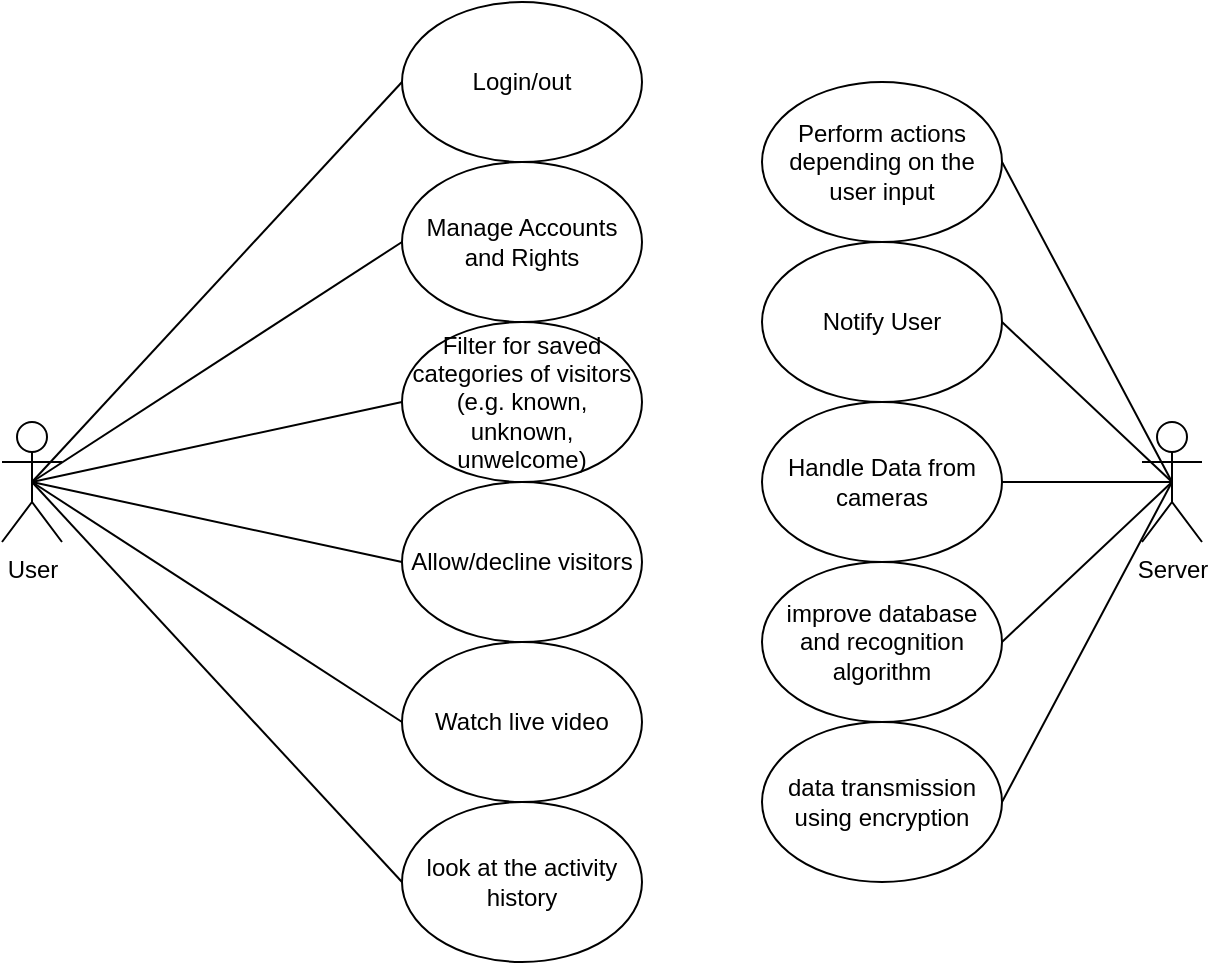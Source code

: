 <mxfile version="13.8.0" type="github">
  <diagram id="bYf_z_Dx9YxHH0gDHYE4" name="Page-1">
    <mxGraphModel dx="1955" dy="896" grid="1" gridSize="10" guides="1" tooltips="1" connect="1" arrows="1" fold="1" page="1" pageScale="1" pageWidth="827" pageHeight="1169" math="0" shadow="0">
      <root>
        <mxCell id="0" />
        <mxCell id="1" parent="0" />
        <mxCell id="KXQqL6VoU0fM70NLtaIS-1" value="Server" style="shape=umlActor;verticalLabelPosition=bottom;verticalAlign=top;html=1;outlineConnect=0;" vertex="1" parent="1">
          <mxGeometry x="690" y="290" width="30" height="60" as="geometry" />
        </mxCell>
        <mxCell id="KXQqL6VoU0fM70NLtaIS-3" value="Login/out" style="ellipse;whiteSpace=wrap;html=1;" vertex="1" parent="1">
          <mxGeometry x="320" y="80" width="120" height="80" as="geometry" />
        </mxCell>
        <mxCell id="KXQqL6VoU0fM70NLtaIS-4" value="Manage Accounts and Rights" style="ellipse;whiteSpace=wrap;html=1;" vertex="1" parent="1">
          <mxGeometry x="320" y="160" width="120" height="80" as="geometry" />
        </mxCell>
        <mxCell id="KXQqL6VoU0fM70NLtaIS-5" value="Watch live video" style="ellipse;whiteSpace=wrap;html=1;" vertex="1" parent="1">
          <mxGeometry x="320" y="400" width="120" height="80" as="geometry" />
        </mxCell>
        <mxCell id="KXQqL6VoU0fM70NLtaIS-6" value="look at the activity history" style="ellipse;whiteSpace=wrap;html=1;" vertex="1" parent="1">
          <mxGeometry x="320" y="480" width="120" height="80" as="geometry" />
        </mxCell>
        <mxCell id="KXQqL6VoU0fM70NLtaIS-7" value="Allow/decline visitors" style="ellipse;whiteSpace=wrap;html=1;" vertex="1" parent="1">
          <mxGeometry x="320" y="320" width="120" height="80" as="geometry" />
        </mxCell>
        <mxCell id="KXQqL6VoU0fM70NLtaIS-10" value="User" style="shape=umlActor;verticalLabelPosition=bottom;verticalAlign=top;html=1;outlineConnect=0;" vertex="1" parent="1">
          <mxGeometry x="120" y="290" width="30" height="60" as="geometry" />
        </mxCell>
        <mxCell id="KXQqL6VoU0fM70NLtaIS-12" value="Notify User" style="ellipse;whiteSpace=wrap;html=1;" vertex="1" parent="1">
          <mxGeometry x="500" y="200" width="120" height="80" as="geometry" />
        </mxCell>
        <mxCell id="KXQqL6VoU0fM70NLtaIS-13" value="Handle Data from cameras" style="ellipse;whiteSpace=wrap;html=1;" vertex="1" parent="1">
          <mxGeometry x="500" y="280" width="120" height="80" as="geometry" />
        </mxCell>
        <mxCell id="KXQqL6VoU0fM70NLtaIS-14" value="" style="endArrow=none;html=1;exitX=0.5;exitY=0.5;exitDx=0;exitDy=0;exitPerimeter=0;entryX=0;entryY=0.5;entryDx=0;entryDy=0;" edge="1" parent="1" source="KXQqL6VoU0fM70NLtaIS-10" target="KXQqL6VoU0fM70NLtaIS-3">
          <mxGeometry width="50" height="50" relative="1" as="geometry">
            <mxPoint x="440" y="380" as="sourcePoint" />
            <mxPoint x="490" y="330" as="targetPoint" />
          </mxGeometry>
        </mxCell>
        <mxCell id="KXQqL6VoU0fM70NLtaIS-16" value="" style="endArrow=none;html=1;exitX=1;exitY=0.5;exitDx=0;exitDy=0;entryX=0.5;entryY=0.5;entryDx=0;entryDy=0;entryPerimeter=0;" edge="1" parent="1" source="KXQqL6VoU0fM70NLtaIS-23" target="KXQqL6VoU0fM70NLtaIS-1">
          <mxGeometry width="50" height="50" relative="1" as="geometry">
            <mxPoint x="620" y="390" as="sourcePoint" />
            <mxPoint x="775" y="600" as="targetPoint" />
          </mxGeometry>
        </mxCell>
        <mxCell id="KXQqL6VoU0fM70NLtaIS-17" value="" style="endArrow=none;html=1;entryX=0;entryY=0.5;entryDx=0;entryDy=0;exitX=0.5;exitY=0.5;exitDx=0;exitDy=0;exitPerimeter=0;" edge="1" parent="1" source="KXQqL6VoU0fM70NLtaIS-10" target="KXQqL6VoU0fM70NLtaIS-4">
          <mxGeometry width="50" height="50" relative="1" as="geometry">
            <mxPoint x="140" y="320" as="sourcePoint" />
            <mxPoint x="320.0" y="140" as="targetPoint" />
          </mxGeometry>
        </mxCell>
        <mxCell id="KXQqL6VoU0fM70NLtaIS-18" value="" style="endArrow=none;html=1;exitX=0.5;exitY=0.5;exitDx=0;exitDy=0;exitPerimeter=0;entryX=0;entryY=0.5;entryDx=0;entryDy=0;" edge="1" parent="1" source="KXQqL6VoU0fM70NLtaIS-10" target="KXQqL6VoU0fM70NLtaIS-7">
          <mxGeometry width="50" height="50" relative="1" as="geometry">
            <mxPoint x="165" y="350" as="sourcePoint" />
            <mxPoint x="330.0" y="150" as="targetPoint" />
          </mxGeometry>
        </mxCell>
        <mxCell id="KXQqL6VoU0fM70NLtaIS-19" value="" style="endArrow=none;html=1;exitX=0.5;exitY=0.5;exitDx=0;exitDy=0;exitPerimeter=0;entryX=0;entryY=0.5;entryDx=0;entryDy=0;" edge="1" parent="1" source="KXQqL6VoU0fM70NLtaIS-10" target="KXQqL6VoU0fM70NLtaIS-5">
          <mxGeometry width="50" height="50" relative="1" as="geometry">
            <mxPoint x="175" y="360" as="sourcePoint" />
            <mxPoint x="340.0" y="160" as="targetPoint" />
          </mxGeometry>
        </mxCell>
        <mxCell id="KXQqL6VoU0fM70NLtaIS-20" value="" style="endArrow=none;html=1;exitX=0.5;exitY=0.5;exitDx=0;exitDy=0;exitPerimeter=0;entryX=0;entryY=0.5;entryDx=0;entryDy=0;" edge="1" parent="1" source="KXQqL6VoU0fM70NLtaIS-10" target="KXQqL6VoU0fM70NLtaIS-6">
          <mxGeometry width="50" height="50" relative="1" as="geometry">
            <mxPoint x="185" y="370" as="sourcePoint" />
            <mxPoint x="350.0" y="170" as="targetPoint" />
          </mxGeometry>
        </mxCell>
        <mxCell id="KXQqL6VoU0fM70NLtaIS-21" value="" style="endArrow=none;html=1;exitX=0.5;exitY=0.5;exitDx=0;exitDy=0;exitPerimeter=0;entryX=1;entryY=0.5;entryDx=0;entryDy=0;" edge="1" parent="1" source="KXQqL6VoU0fM70NLtaIS-1" target="KXQqL6VoU0fM70NLtaIS-13">
          <mxGeometry width="50" height="50" relative="1" as="geometry">
            <mxPoint x="195" y="380" as="sourcePoint" />
            <mxPoint x="360.0" y="180" as="targetPoint" />
          </mxGeometry>
        </mxCell>
        <mxCell id="KXQqL6VoU0fM70NLtaIS-22" value="" style="endArrow=none;html=1;exitX=0.5;exitY=0.5;exitDx=0;exitDy=0;exitPerimeter=0;entryX=1;entryY=0.5;entryDx=0;entryDy=0;" edge="1" parent="1" source="KXQqL6VoU0fM70NLtaIS-1" target="KXQqL6VoU0fM70NLtaIS-12">
          <mxGeometry width="50" height="50" relative="1" as="geometry">
            <mxPoint x="205" y="390" as="sourcePoint" />
            <mxPoint x="370.0" y="190" as="targetPoint" />
          </mxGeometry>
        </mxCell>
        <mxCell id="KXQqL6VoU0fM70NLtaIS-23" value="improve database and recognition algorithm" style="ellipse;whiteSpace=wrap;html=1;" vertex="1" parent="1">
          <mxGeometry x="500" y="360" width="120" height="80" as="geometry" />
        </mxCell>
        <mxCell id="KXQqL6VoU0fM70NLtaIS-24" value="data transmission using encryption" style="ellipse;whiteSpace=wrap;html=1;" vertex="1" parent="1">
          <mxGeometry x="500" y="440" width="120" height="80" as="geometry" />
        </mxCell>
        <mxCell id="KXQqL6VoU0fM70NLtaIS-25" value="" style="endArrow=none;html=1;exitX=1;exitY=0.5;exitDx=0;exitDy=0;entryX=0.5;entryY=0.5;entryDx=0;entryDy=0;entryPerimeter=0;" edge="1" parent="1" source="KXQqL6VoU0fM70NLtaIS-24" target="KXQqL6VoU0fM70NLtaIS-1">
          <mxGeometry width="50" height="50" relative="1" as="geometry">
            <mxPoint x="630.0" y="370" as="sourcePoint" />
            <mxPoint x="715.0" y="330" as="targetPoint" />
          </mxGeometry>
        </mxCell>
        <mxCell id="KXQqL6VoU0fM70NLtaIS-26" value="Filter for saved categories of visitors (e.g. known, unknown, unwelcome)" style="ellipse;whiteSpace=wrap;html=1;" vertex="1" parent="1">
          <mxGeometry x="320" y="240" width="120" height="80" as="geometry" />
        </mxCell>
        <mxCell id="KXQqL6VoU0fM70NLtaIS-27" value="" style="endArrow=none;html=1;entryX=0;entryY=0.5;entryDx=0;entryDy=0;exitX=0.5;exitY=0.5;exitDx=0;exitDy=0;exitPerimeter=0;" edge="1" parent="1" source="KXQqL6VoU0fM70NLtaIS-10" target="KXQqL6VoU0fM70NLtaIS-26">
          <mxGeometry width="50" height="50" relative="1" as="geometry">
            <mxPoint x="140" y="320" as="sourcePoint" />
            <mxPoint x="310" y="210" as="targetPoint" />
          </mxGeometry>
        </mxCell>
        <mxCell id="KXQqL6VoU0fM70NLtaIS-28" value="Perform actions depending on the user input" style="ellipse;whiteSpace=wrap;html=1;" vertex="1" parent="1">
          <mxGeometry x="500" y="120" width="120" height="80" as="geometry" />
        </mxCell>
        <mxCell id="KXQqL6VoU0fM70NLtaIS-29" value="" style="endArrow=none;html=1;entryX=1;entryY=0.5;entryDx=0;entryDy=0;exitX=0.5;exitY=0.5;exitDx=0;exitDy=0;exitPerimeter=0;" edge="1" parent="1" source="KXQqL6VoU0fM70NLtaIS-1" target="KXQqL6VoU0fM70NLtaIS-28">
          <mxGeometry width="50" height="50" relative="1" as="geometry">
            <mxPoint x="700" y="320" as="sourcePoint" />
            <mxPoint x="630" y="210" as="targetPoint" />
          </mxGeometry>
        </mxCell>
      </root>
    </mxGraphModel>
  </diagram>
</mxfile>
